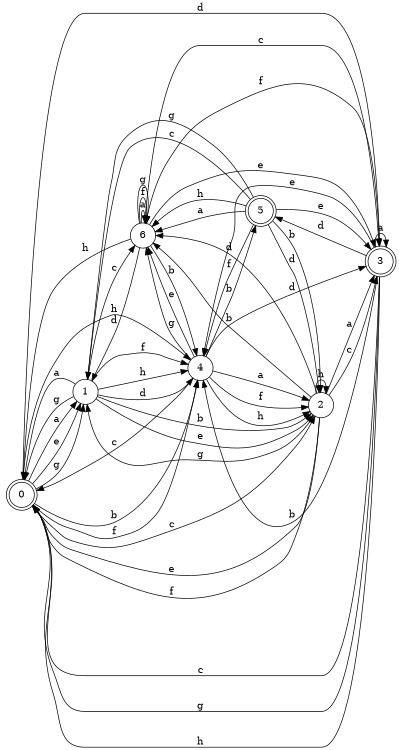 digraph n6_7 {
__start0 [label="" shape="none"];

rankdir=LR;
size="8,5";

s0 [style="rounded,filled", color="black", fillcolor="white" shape="doublecircle", label="0"];
s1 [style="filled", color="black", fillcolor="white" shape="circle", label="1"];
s2 [style="filled", color="black", fillcolor="white" shape="circle", label="2"];
s3 [style="rounded,filled", color="black", fillcolor="white" shape="doublecircle", label="3"];
s4 [style="filled", color="black", fillcolor="white" shape="circle", label="4"];
s5 [style="rounded,filled", color="black", fillcolor="white" shape="doublecircle", label="5"];
s6 [style="filled", color="black", fillcolor="white" shape="circle", label="6"];
s0 -> s1 [label="a"];
s0 -> s4 [label="b"];
s0 -> s2 [label="c"];
s0 -> s3 [label="d"];
s0 -> s1 [label="e"];
s0 -> s4 [label="f"];
s0 -> s1 [label="g"];
s0 -> s4 [label="h"];
s1 -> s0 [label="a"];
s1 -> s2 [label="b"];
s1 -> s6 [label="c"];
s1 -> s4 [label="d"];
s1 -> s2 [label="e"];
s1 -> s4 [label="f"];
s1 -> s0 [label="g"];
s1 -> s4 [label="h"];
s2 -> s3 [label="a"];
s2 -> s6 [label="b"];
s2 -> s3 [label="c"];
s2 -> s6 [label="d"];
s2 -> s0 [label="e"];
s2 -> s0 [label="f"];
s2 -> s1 [label="g"];
s2 -> s2 [label="h"];
s3 -> s3 [label="a"];
s3 -> s4 [label="b"];
s3 -> s0 [label="c"];
s3 -> s5 [label="d"];
s3 -> s4 [label="e"];
s3 -> s6 [label="f"];
s3 -> s0 [label="g"];
s3 -> s0 [label="h"];
s4 -> s2 [label="a"];
s4 -> s5 [label="b"];
s4 -> s0 [label="c"];
s4 -> s3 [label="d"];
s4 -> s6 [label="e"];
s4 -> s2 [label="f"];
s4 -> s6 [label="g"];
s4 -> s2 [label="h"];
s5 -> s6 [label="a"];
s5 -> s2 [label="b"];
s5 -> s1 [label="c"];
s5 -> s2 [label="d"];
s5 -> s3 [label="e"];
s5 -> s4 [label="f"];
s5 -> s1 [label="g"];
s5 -> s6 [label="h"];
s6 -> s6 [label="a"];
s6 -> s4 [label="b"];
s6 -> s3 [label="c"];
s6 -> s1 [label="d"];
s6 -> s3 [label="e"];
s6 -> s6 [label="f"];
s6 -> s6 [label="g"];
s6 -> s0 [label="h"];

}